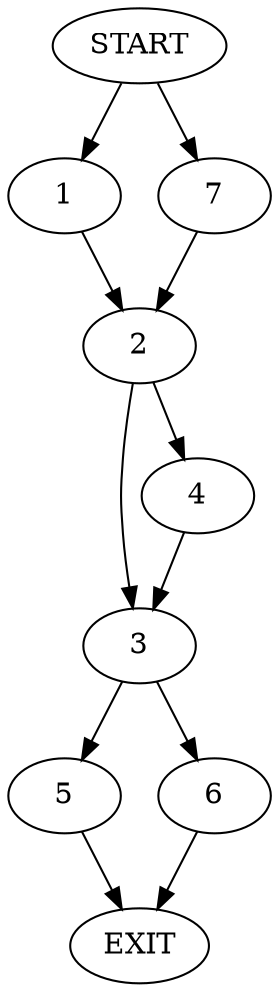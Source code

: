 digraph {
0 [label="START"]
8 [label="EXIT"]
0 -> 1
1 -> 2
2 -> 3
2 -> 4
4 -> 3
3 -> 5
3 -> 6
0 -> 7
7 -> 2
6 -> 8
5 -> 8
}
